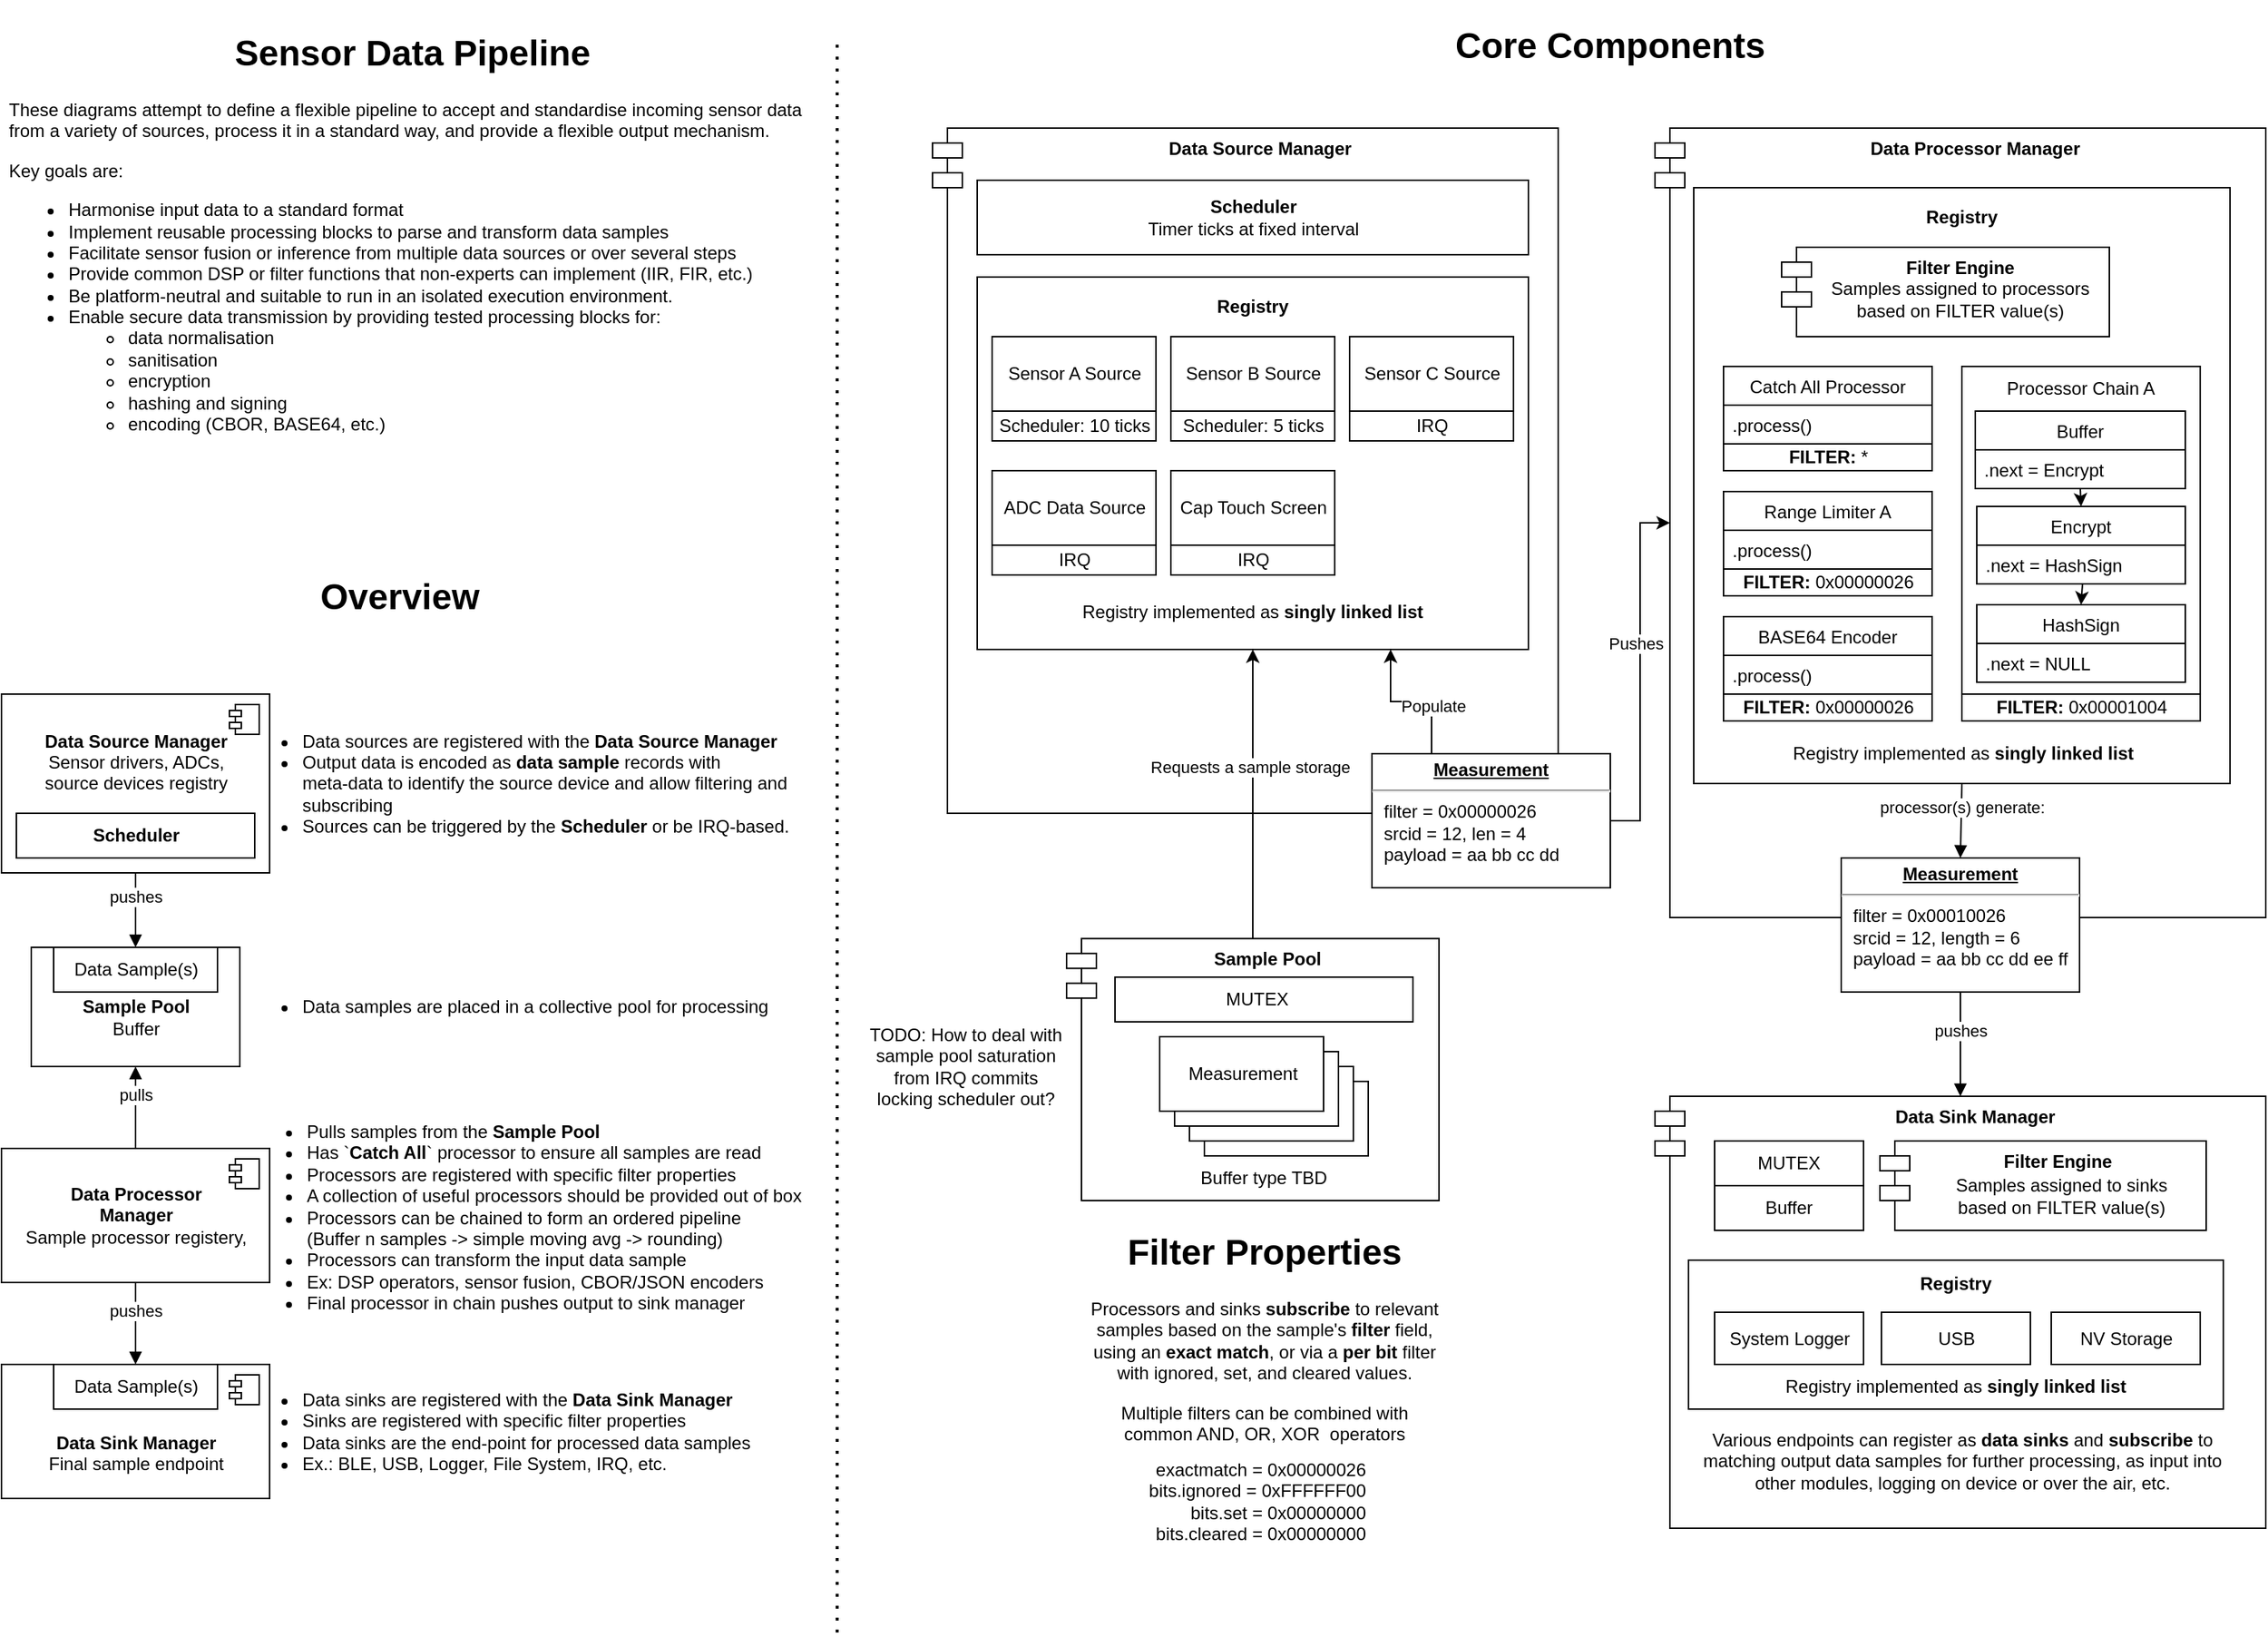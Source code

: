 <mxfile version="20.3.0" type="device"><diagram id="4iJOoljrmCHLX2gZnhEI" name="Page-1"><mxGraphModel dx="1926" dy="1254" grid="1" gridSize="10" guides="1" tooltips="1" connect="1" arrows="1" fold="1" page="1" pageScale="1" pageWidth="1600" pageHeight="1200" math="0" shadow="0"><root><mxCell id="0"/><mxCell id="1" parent="0"/><mxCell id="2GHxHur7CWeycj2p0IML-1" value="&lt;h1 style=&quot;text-align: center&quot;&gt;Sensor Data Pipeline&lt;br&gt;&lt;/h1&gt;&lt;p&gt;&lt;span&gt;These diagrams attempt to define a flexible pipeline to accept and standardise incoming sensor data from a variety of sources, process it in a standard way, and provide a flexible output mechanism.&lt;/span&gt;&lt;br&gt;&lt;/p&gt;&lt;p&gt;Key goals are:&lt;/p&gt;&lt;p&gt;&lt;/p&gt;&lt;ul&gt;&lt;li&gt;Harmonise input data to a standard format&lt;/li&gt;&lt;li&gt;Implement reusable processing blocks to parse and transform data samples&lt;/li&gt;&lt;li&gt;Facilitate sensor fusion or inference from multiple data sources or over several steps&lt;/li&gt;&lt;li&gt;Provide common DSP or filter functions that non-experts can implement (IIR, FIR, etc.)&lt;/li&gt;&lt;li&gt;Be platform-neutral and suitable to run in an isolated execution environment.&lt;/li&gt;&lt;li&gt;Enable secure data transmission by providing tested processing blocks for:&lt;/li&gt;&lt;ul&gt;&lt;li&gt;data normalisation&lt;/li&gt;&lt;li&gt;sanitisation&lt;/li&gt;&lt;li&gt;encryption&lt;/li&gt;&lt;li&gt;hashing and signing&lt;/li&gt;&lt;li&gt;encoding (CBOR, BASE64, etc.)&lt;/li&gt;&lt;/ul&gt;&lt;/ul&gt;" style="text;html=1;strokeColor=none;fillColor=none;spacing=5;spacingTop=-20;whiteSpace=wrap;overflow=hidden;rounded=0;" parent="1" vertex="1"><mxGeometry x="40" y="40" width="550" height="310" as="geometry"/></mxCell><mxCell id="2GHxHur7CWeycj2p0IML-4" value="&lt;div&gt;&lt;b&gt;Data Source Manager&lt;br&gt;&lt;/b&gt;&lt;/div&gt;&lt;div&gt;&lt;font style=&quot;font-size: 12px&quot;&gt;Sensor drivers, ADCs,&lt;br&gt;source devices&lt;/font&gt; registry&lt;br&gt;&lt;br&gt;&lt;br&gt;&lt;/div&gt;" style="html=1;dropTarget=0;" parent="1" vertex="1"><mxGeometry x="40" y="490" width="180" height="120" as="geometry"/></mxCell><mxCell id="2GHxHur7CWeycj2p0IML-5" value="" style="shape=module;jettyWidth=8;jettyHeight=4;" parent="2GHxHur7CWeycj2p0IML-4" vertex="1"><mxGeometry x="1" width="20" height="20" relative="1" as="geometry"><mxPoint x="-27" y="7" as="offset"/></mxGeometry></mxCell><mxCell id="2GHxHur7CWeycj2p0IML-6" value="&lt;div&gt;&lt;b&gt;Data Processor&lt;br&gt;Manager&lt;br&gt;&lt;/b&gt;&lt;/div&gt;&lt;div&gt;Sample processor registery,&lt;br&gt;&lt;/div&gt;" style="html=1;dropTarget=0;" parent="1" vertex="1"><mxGeometry x="40" y="795" width="180" height="90" as="geometry"/></mxCell><mxCell id="2GHxHur7CWeycj2p0IML-7" value="" style="shape=module;jettyWidth=8;jettyHeight=4;" parent="2GHxHur7CWeycj2p0IML-6" vertex="1"><mxGeometry x="1" width="20" height="20" relative="1" as="geometry"><mxPoint x="-27" y="7" as="offset"/></mxGeometry></mxCell><mxCell id="2GHxHur7CWeycj2p0IML-8" value="&lt;div&gt;&lt;b&gt;&lt;br&gt;&lt;br&gt;Data Sink Manager&lt;br&gt;&lt;/b&gt;&lt;/div&gt;&lt;div&gt;Final sample endpoint&lt;br&gt;&lt;/div&gt;" style="html=1;dropTarget=0;" parent="1" vertex="1"><mxGeometry x="40" y="940" width="180" height="90" as="geometry"/></mxCell><mxCell id="2GHxHur7CWeycj2p0IML-9" value="" style="shape=module;jettyWidth=8;jettyHeight=4;" parent="2GHxHur7CWeycj2p0IML-8" vertex="1"><mxGeometry x="1" width="20" height="20" relative="1" as="geometry"><mxPoint x="-27" y="7" as="offset"/></mxGeometry></mxCell><mxCell id="2GHxHur7CWeycj2p0IML-20" value="&lt;br&gt;&lt;div&gt;&lt;b&gt;Sample Pool&lt;/b&gt;&lt;/div&gt;Buffer" style="html=1;" parent="1" vertex="1"><mxGeometry x="60" y="660" width="140" height="80" as="geometry"/></mxCell><mxCell id="2GHxHur7CWeycj2p0IML-24" value="Data Sample(s)" style="html=1;" parent="1" vertex="1"><mxGeometry x="75" y="660" width="110" height="30" as="geometry"/></mxCell><mxCell id="2GHxHur7CWeycj2p0IML-25" value="pushes" style="html=1;verticalAlign=bottom;endArrow=block;exitX=0.5;exitY=1;exitDx=0;exitDy=0;entryX=0.5;entryY=0;entryDx=0;entryDy=0;" parent="1" source="2GHxHur7CWeycj2p0IML-4" target="2GHxHur7CWeycj2p0IML-24" edge="1"><mxGeometry width="80" relative="1" as="geometry"><mxPoint x="310" y="620" as="sourcePoint"/><mxPoint x="340" y="680" as="targetPoint"/></mxGeometry></mxCell><mxCell id="2GHxHur7CWeycj2p0IML-26" value="pulls" style="html=1;verticalAlign=bottom;endArrow=block;exitX=0.5;exitY=0;exitDx=0;exitDy=0;entryX=0.5;entryY=1;entryDx=0;entryDy=0;" parent="1" source="2GHxHur7CWeycj2p0IML-6" target="2GHxHur7CWeycj2p0IML-20" edge="1"><mxGeometry width="80" relative="1" as="geometry"><mxPoint x="750" y="980" as="sourcePoint"/><mxPoint x="830" y="980" as="targetPoint"/></mxGeometry></mxCell><mxCell id="2GHxHur7CWeycj2p0IML-27" value="Data Sample(s)" style="html=1;" parent="1" vertex="1"><mxGeometry x="75" y="940" width="110" height="30" as="geometry"/></mxCell><mxCell id="2GHxHur7CWeycj2p0IML-28" value="pushes" style="html=1;verticalAlign=bottom;endArrow=block;exitX=0.5;exitY=1;exitDx=0;exitDy=0;entryX=0.5;entryY=0;entryDx=0;entryDy=0;" parent="1" source="2GHxHur7CWeycj2p0IML-6" target="2GHxHur7CWeycj2p0IML-27" edge="1"><mxGeometry width="80" relative="1" as="geometry"><mxPoint x="750" y="980" as="sourcePoint"/><mxPoint x="830" y="980" as="targetPoint"/></mxGeometry></mxCell><mxCell id="2GHxHur7CWeycj2p0IML-31" value="&lt;ul&gt;&lt;li&gt;Pulls samples from the &lt;b&gt;Sample Pool&lt;/b&gt;&lt;/li&gt;&lt;li&gt;Has `&lt;b&gt;Catch All&lt;/b&gt;` processor to ensure all samples are read&lt;br&gt;&lt;b&gt;&lt;/b&gt;&lt;/li&gt;&lt;li&gt;Processors are registered with specific filter properties&lt;/li&gt;&lt;li&gt;A collection of useful processors should be provided out of box&lt;br&gt;&lt;/li&gt;&lt;li&gt;Processors can be chained to form an ordered pipeline&lt;br&gt;(Buffer n samples -&amp;gt; simple moving avg -&amp;gt; rounding)&lt;/li&gt;&lt;li&gt;Processors can transform the input data sample&lt;/li&gt;&lt;li&gt;Ex: DSP operators, sensor fusion, CBOR/JSON encoders&lt;/li&gt;&lt;li&gt;Final processor in chain pushes output to sink manager&lt;/li&gt;&lt;/ul&gt;" style="text;html=1;strokeColor=none;fillColor=none;spacing=5;spacingTop=-20;whiteSpace=wrap;overflow=hidden;rounded=0;" parent="1" vertex="1"><mxGeometry x="200" y="775" width="390" height="135" as="geometry"/></mxCell><mxCell id="2GHxHur7CWeycj2p0IML-32" value="&lt;div align=&quot;left&quot;&gt;&lt;ul&gt;&lt;li&gt;Data sources are registered with the &lt;b&gt;Data Source Manager&lt;/b&gt;&lt;/li&gt;&lt;li&gt;Output data is encoded as &lt;b&gt;data sample&lt;/b&gt; records with&lt;br&gt;meta-data to identify the source device and allow filtering and subscribing&lt;/li&gt;&lt;li&gt;Sources can be triggered by the &lt;b&gt;Scheduler&lt;/b&gt; or be IRQ-based.&lt;br&gt;&lt;/li&gt;&lt;/ul&gt;&lt;/div&gt;" style="text;html=1;strokeColor=none;fillColor=none;align=left;verticalAlign=middle;whiteSpace=wrap;rounded=0;" parent="1" vertex="1"><mxGeometry x="200" y="490" width="400" height="120" as="geometry"/></mxCell><mxCell id="2GHxHur7CWeycj2p0IML-33" value="&lt;div align=&quot;left&quot;&gt;&lt;ul&gt;&lt;li&gt;Data samples are placed in a collective pool for processing&lt;br&gt;&lt;/li&gt;&lt;/ul&gt;&lt;/div&gt;" style="text;html=1;strokeColor=none;fillColor=none;align=left;verticalAlign=middle;whiteSpace=wrap;rounded=0;" parent="1" vertex="1"><mxGeometry x="200" y="660" width="380" height="80" as="geometry"/></mxCell><mxCell id="2GHxHur7CWeycj2p0IML-34" value="&lt;ul&gt;&lt;li&gt;Data sinks are registered with the &lt;b&gt;Data Sink Manager&lt;/b&gt;&lt;/li&gt;&lt;li&gt;Sinks are registered with specific filter properties&lt;/li&gt;&lt;li&gt;Data sinks are the end-point for processed data samples&lt;/li&gt;&lt;li&gt;Ex.: BLE, USB, Logger, File System, IRQ, etc.&lt;br&gt;&lt;/li&gt;&lt;/ul&gt;" style="text;html=1;strokeColor=none;fillColor=none;align=left;verticalAlign=middle;whiteSpace=wrap;rounded=0;" parent="1" vertex="1"><mxGeometry x="200" y="940" width="400" height="90" as="geometry"/></mxCell><mxCell id="2GHxHur7CWeycj2p0IML-35" value="" style="endArrow=none;dashed=1;html=1;dashPattern=1 3;strokeWidth=2;" parent="1" edge="1"><mxGeometry width="50" height="50" relative="1" as="geometry"><mxPoint x="601" y="1120" as="sourcePoint"/><mxPoint x="601" y="50" as="targetPoint"/></mxGeometry></mxCell><mxCell id="2GHxHur7CWeycj2p0IML-36" value="Data Source Manager" style="shape=module;align=left;spacingLeft=20;align=center;verticalAlign=top;fontStyle=1" parent="1" vertex="1"><mxGeometry x="665" y="110" width="420" height="460" as="geometry"/></mxCell><mxCell id="2GHxHur7CWeycj2p0IML-49" value="&lt;b&gt;Scheduler&lt;/b&gt;&lt;br&gt;&lt;div align=&quot;center&quot;&gt;Timer ticks at fixed interval&lt;br&gt;&lt;/div&gt;" style="html=1;align=center;" parent="1" vertex="1"><mxGeometry x="695" y="145" width="370" height="50" as="geometry"/></mxCell><mxCell id="2GHxHur7CWeycj2p0IML-54" value="&lt;div align=&quot;center&quot;&gt;&lt;b&gt;Scheduler&lt;/b&gt;&lt;/div&gt;" style="html=1;align=center;" parent="1" vertex="1"><mxGeometry x="50" y="570" width="160" height="30" as="geometry"/></mxCell><mxCell id="EKdh2JeHr9Rg7Zsphcb6-4" style="edgeStyle=orthogonalEdgeStyle;rounded=0;orthogonalLoop=1;jettySize=auto;html=1;exitX=0.25;exitY=0;exitDx=0;exitDy=0;entryX=0.75;entryY=1;entryDx=0;entryDy=0;" edge="1" parent="1" source="2GHxHur7CWeycj2p0IML-64" target="2GHxHur7CWeycj2p0IML-69"><mxGeometry relative="1" as="geometry"/></mxCell><mxCell id="EKdh2JeHr9Rg7Zsphcb6-5" value="Populate" style="edgeLabel;html=1;align=center;verticalAlign=middle;resizable=0;points=[];" vertex="1" connectable="0" parent="EKdh2JeHr9Rg7Zsphcb6-4"><mxGeometry x="-0.331" y="-1" relative="1" as="geometry"><mxPoint as="offset"/></mxGeometry></mxCell><mxCell id="EKdh2JeHr9Rg7Zsphcb6-6" style="edgeStyle=orthogonalEdgeStyle;rounded=0;orthogonalLoop=1;jettySize=auto;html=1;exitX=1;exitY=0.5;exitDx=0;exitDy=0;entryX=0;entryY=0.5;entryDx=10;entryDy=0;entryPerimeter=0;" edge="1" parent="1" source="2GHxHur7CWeycj2p0IML-64" target="2GHxHur7CWeycj2p0IML-79"><mxGeometry relative="1" as="geometry"><Array as="points"><mxPoint x="1140" y="575"/><mxPoint x="1140" y="375"/></Array></mxGeometry></mxCell><mxCell id="EKdh2JeHr9Rg7Zsphcb6-7" value="Pushes" style="edgeLabel;html=1;align=center;verticalAlign=middle;resizable=0;points=[];" vertex="1" connectable="0" parent="EKdh2JeHr9Rg7Zsphcb6-6"><mxGeometry x="0.158" y="3" relative="1" as="geometry"><mxPoint as="offset"/></mxGeometry></mxCell><mxCell id="2GHxHur7CWeycj2p0IML-64" value="&lt;p style=&quot;margin: 0px ; margin-top: 4px ; text-align: center ; text-decoration: underline&quot;&gt;&lt;b&gt;Measurement&lt;br&gt;&lt;/b&gt;&lt;/p&gt;&lt;hr&gt;&lt;p style=&quot;margin: 0px ; margin-left: 8px&quot;&gt;filter = 0x00000026&lt;br&gt;srcid = 12, len = 4&lt;br&gt;payload = aa bb cc dd&lt;br&gt;&lt;/p&gt;" style="verticalAlign=top;align=left;overflow=fill;fontSize=12;fontFamily=Helvetica;html=1;" parent="1" vertex="1"><mxGeometry x="960" y="530" width="160" height="90" as="geometry"/></mxCell><mxCell id="2GHxHur7CWeycj2p0IML-69" value="" style="html=1;align=left;" parent="1" vertex="1"><mxGeometry x="695" y="210" width="370" height="250" as="geometry"/></mxCell><mxCell id="2GHxHur7CWeycj2p0IML-41" value="&lt;div align=&quot;center&quot;&gt;Sensor A Source&lt;/div&gt;" style="html=1;align=center;" parent="1" vertex="1"><mxGeometry x="705" y="250" width="110" height="50" as="geometry"/></mxCell><mxCell id="2GHxHur7CWeycj2p0IML-42" value="&lt;div align=&quot;center&quot;&gt;ADC Data Source&lt;/div&gt;" style="html=1;align=center;" parent="1" vertex="1"><mxGeometry x="705" y="340" width="110" height="50" as="geometry"/></mxCell><mxCell id="2GHxHur7CWeycj2p0IML-43" value="Cap Touch Screen" style="html=1;align=center;" parent="1" vertex="1"><mxGeometry x="825" y="340" width="110" height="50" as="geometry"/></mxCell><mxCell id="2GHxHur7CWeycj2p0IML-45" value="&lt;div align=&quot;center&quot;&gt;IRQ&lt;/div&gt;" style="html=1;align=center;" parent="1" vertex="1"><mxGeometry x="705" y="390" width="110" height="20" as="geometry"/></mxCell><mxCell id="2GHxHur7CWeycj2p0IML-46" value="&lt;div align=&quot;center&quot;&gt;Scheduler: 10 ticks&lt;/div&gt;" style="html=1;align=center;" parent="1" vertex="1"><mxGeometry x="705" y="300" width="110" height="20" as="geometry"/></mxCell><mxCell id="2GHxHur7CWeycj2p0IML-47" value="&lt;div align=&quot;center&quot;&gt;IRQ&lt;/div&gt;" style="html=1;align=center;" parent="1" vertex="1"><mxGeometry x="825" y="390" width="110" height="20" as="geometry"/></mxCell><mxCell id="2GHxHur7CWeycj2p0IML-55" value="&lt;div align=&quot;center&quot;&gt;Sensor B Source&lt;br&gt;&lt;/div&gt;" style="html=1;align=center;" parent="1" vertex="1"><mxGeometry x="825" y="250" width="110" height="50" as="geometry"/></mxCell><mxCell id="2GHxHur7CWeycj2p0IML-56" value="&lt;div align=&quot;center&quot;&gt;Scheduler: 5 ticks&lt;br&gt;&lt;/div&gt;" style="html=1;align=center;" parent="1" vertex="1"><mxGeometry x="825" y="300" width="110" height="20" as="geometry"/></mxCell><mxCell id="2GHxHur7CWeycj2p0IML-57" value="Sensor C Source" style="html=1;align=center;" parent="1" vertex="1"><mxGeometry x="945" y="250" width="110" height="50" as="geometry"/></mxCell><mxCell id="2GHxHur7CWeycj2p0IML-58" value="IRQ" style="html=1;align=center;" parent="1" vertex="1"><mxGeometry x="945" y="300" width="110" height="20" as="geometry"/></mxCell><mxCell id="2GHxHur7CWeycj2p0IML-70" value="&lt;b&gt;Registry&lt;/b&gt;" style="text;html=1;strokeColor=none;fillColor=none;align=center;verticalAlign=middle;whiteSpace=wrap;rounded=0;" parent="1" vertex="1"><mxGeometry x="705" y="220" width="350" height="20" as="geometry"/></mxCell><mxCell id="2GHxHur7CWeycj2p0IML-52" value="&lt;div align=&quot;center&quot;&gt;Registry implemented as &lt;b&gt;singly linked list&lt;br&gt;&lt;/b&gt;&lt;/div&gt;" style="text;html=1;strokeColor=none;fillColor=none;align=center;verticalAlign=middle;whiteSpace=wrap;rounded=0;" parent="1" vertex="1"><mxGeometry x="705" y="420" width="350" height="30" as="geometry"/></mxCell><mxCell id="EKdh2JeHr9Rg7Zsphcb6-1" style="edgeStyle=orthogonalEdgeStyle;rounded=0;orthogonalLoop=1;jettySize=auto;html=1;exitX=0.5;exitY=0;exitDx=0;exitDy=0;entryX=0.5;entryY=1;entryDx=0;entryDy=0;" edge="1" parent="1" source="2GHxHur7CWeycj2p0IML-72" target="2GHxHur7CWeycj2p0IML-69"><mxGeometry relative="1" as="geometry"/></mxCell><mxCell id="EKdh2JeHr9Rg7Zsphcb6-2" value="Requests a sample storage" style="edgeLabel;html=1;align=center;verticalAlign=middle;resizable=0;points=[];" vertex="1" connectable="0" parent="EKdh2JeHr9Rg7Zsphcb6-1"><mxGeometry x="0.188" y="2" relative="1" as="geometry"><mxPoint as="offset"/></mxGeometry></mxCell><mxCell id="2GHxHur7CWeycj2p0IML-72" value="Sample Pool" style="shape=module;align=left;spacingLeft=20;align=center;verticalAlign=top;fontStyle=1" parent="1" vertex="1"><mxGeometry x="755" y="654.13" width="250" height="175.87" as="geometry"/></mxCell><mxCell id="2GHxHur7CWeycj2p0IML-73" value="Buffer type TBD" style="text;html=1;strokeColor=none;fillColor=none;align=center;verticalAlign=middle;whiteSpace=wrap;rounded=0;" parent="1" vertex="1"><mxGeometry x="800" y="805" width="175" height="20" as="geometry"/></mxCell><mxCell id="2GHxHur7CWeycj2p0IML-75" value="Data Sample" style="html=1;align=center;" parent="1" vertex="1"><mxGeometry x="847.5" y="750" width="110" height="50" as="geometry"/></mxCell><mxCell id="2GHxHur7CWeycj2p0IML-76" value="Data Sample" style="html=1;align=center;" parent="1" vertex="1"><mxGeometry x="837.5" y="740" width="110" height="50" as="geometry"/></mxCell><mxCell id="2GHxHur7CWeycj2p0IML-77" value="Data Sample" style="html=1;align=center;" parent="1" vertex="1"><mxGeometry x="827.5" y="730" width="110" height="50" as="geometry"/></mxCell><mxCell id="2GHxHur7CWeycj2p0IML-78" value="Measurement" style="html=1;align=center;" parent="1" vertex="1"><mxGeometry x="817.5" y="720" width="110" height="50" as="geometry"/></mxCell><mxCell id="2GHxHur7CWeycj2p0IML-79" value="Data Processor Manager" style="shape=module;align=left;spacingLeft=20;align=center;verticalAlign=top;fontStyle=1" parent="1" vertex="1"><mxGeometry x="1150" y="110" width="410" height="530" as="geometry"/></mxCell><mxCell id="2GHxHur7CWeycj2p0IML-80" value="" style="html=1;align=center;" parent="1" vertex="1"><mxGeometry x="1176" y="150" width="360" height="400" as="geometry"/></mxCell><mxCell id="2GHxHur7CWeycj2p0IML-81" value="Range Limiter A" style="swimlane;fontStyle=0;childLayout=stackLayout;horizontal=1;startSize=26;fillColor=none;horizontalStack=0;resizeParent=1;resizeParentMax=0;resizeLast=0;collapsible=1;marginBottom=0;align=center;" parent="1" vertex="1"><mxGeometry x="1196" y="354" width="140" height="52" as="geometry"><mxRectangle x="1150" y="120" width="150" height="26" as="alternateBounds"/></mxGeometry></mxCell><mxCell id="2GHxHur7CWeycj2p0IML-83" value=".process()" style="text;strokeColor=none;fillColor=none;align=left;verticalAlign=top;spacingLeft=4;spacingRight=4;overflow=hidden;rotatable=0;points=[[0,0.5],[1,0.5]];portConstraint=eastwest;" parent="2GHxHur7CWeycj2p0IML-81" vertex="1"><mxGeometry y="26" width="140" height="26" as="geometry"/></mxCell><mxCell id="2GHxHur7CWeycj2p0IML-105" value="&lt;p style=&quot;margin: 0px ; margin-top: 4px ; text-align: center ; text-decoration: underline&quot;&gt;&lt;b&gt;Measurement&lt;br&gt;&lt;/b&gt;&lt;/p&gt;&lt;hr&gt;&lt;p style=&quot;margin: 0px ; margin-left: 8px&quot;&gt;filter = 0x00010026&lt;br&gt;srcid = 12, length = 6&lt;br&gt;payload = aa bb cc dd ee ff&lt;br&gt;&lt;/p&gt;" style="verticalAlign=top;align=left;overflow=fill;fontSize=12;fontFamily=Helvetica;html=1;" parent="1" vertex="1"><mxGeometry x="1275" y="600" width="160" height="90" as="geometry"/></mxCell><mxCell id="2GHxHur7CWeycj2p0IML-117" value="&lt;div align=&quot;center&quot;&gt;Registry implemented as &lt;b&gt;singly linked list&lt;br&gt;&lt;/b&gt;&lt;/div&gt;" style="text;html=1;strokeColor=none;fillColor=none;align=center;verticalAlign=middle;whiteSpace=wrap;rounded=0;" parent="1" vertex="1"><mxGeometry x="1181.5" y="515" width="350" height="30" as="geometry"/></mxCell><mxCell id="2GHxHur7CWeycj2p0IML-131" value="BASE64 Encoder" style="swimlane;fontStyle=0;childLayout=stackLayout;horizontal=1;startSize=26;fillColor=none;horizontalStack=0;resizeParent=1;resizeParentMax=0;resizeLast=0;collapsible=1;marginBottom=0;align=center;" parent="1" vertex="1"><mxGeometry x="1196" y="438" width="140" height="52" as="geometry"><mxRectangle x="1150" y="120" width="150" height="26" as="alternateBounds"/></mxGeometry></mxCell><mxCell id="2GHxHur7CWeycj2p0IML-132" value=".process()" style="text;strokeColor=none;fillColor=none;align=left;verticalAlign=top;spacingLeft=4;spacingRight=4;overflow=hidden;rotatable=0;points=[[0,0.5],[1,0.5]];portConstraint=eastwest;" parent="2GHxHur7CWeycj2p0IML-131" vertex="1"><mxGeometry y="26" width="140" height="26" as="geometry"/></mxCell><mxCell id="2GHxHur7CWeycj2p0IML-134" value="Data Sink Manager" style="shape=module;align=left;spacingLeft=20;align=center;verticalAlign=top;fontStyle=1" parent="1" vertex="1"><mxGeometry x="1150" y="760" width="410" height="290" as="geometry"/></mxCell><mxCell id="2GHxHur7CWeycj2p0IML-135" value="pushes" style="html=1;verticalAlign=bottom;endArrow=block;exitX=0.5;exitY=1;exitDx=0;exitDy=0;entryX=0.5;entryY=0;entryDx=0;entryDy=0;" parent="1" source="2GHxHur7CWeycj2p0IML-105" target="2GHxHur7CWeycj2p0IML-134" edge="1"><mxGeometry width="80" relative="1" as="geometry"><mxPoint x="890" y="620" as="sourcePoint"/><mxPoint x="890" y="680" as="targetPoint"/></mxGeometry></mxCell><mxCell id="2GHxHur7CWeycj2p0IML-136" value="" style="html=1;align=left;" parent="1" vertex="1"><mxGeometry x="1172.5" y="870" width="359" height="100" as="geometry"/></mxCell><mxCell id="2GHxHur7CWeycj2p0IML-137" value="&lt;div align=&quot;center&quot;&gt;Registry implemented as &lt;b&gt;singly linked list&lt;br&gt;&lt;/b&gt;&lt;/div&gt;" style="text;html=1;strokeColor=none;fillColor=none;align=center;verticalAlign=middle;whiteSpace=wrap;rounded=0;" parent="1" vertex="1"><mxGeometry x="1177" y="940" width="350" height="30" as="geometry"/></mxCell><mxCell id="2GHxHur7CWeycj2p0IML-138" value="&lt;b&gt;Registry&lt;/b&gt;" style="text;html=1;strokeColor=none;fillColor=none;align=center;verticalAlign=middle;whiteSpace=wrap;rounded=0;" parent="1" vertex="1"><mxGeometry x="1177" y="876" width="350" height="20" as="geometry"/></mxCell><mxCell id="2GHxHur7CWeycj2p0IML-139" value="&lt;b&gt;Registry&lt;/b&gt;" style="text;html=1;strokeColor=none;fillColor=none;align=center;verticalAlign=middle;whiteSpace=wrap;rounded=0;" parent="1" vertex="1"><mxGeometry x="1181" y="160" width="350" height="20" as="geometry"/></mxCell><mxCell id="2GHxHur7CWeycj2p0IML-140" value="System Logger" style="html=1;align=center;" parent="1" vertex="1"><mxGeometry x="1190" y="905" width="100" height="35" as="geometry"/></mxCell><mxCell id="2GHxHur7CWeycj2p0IML-141" value="USB" style="html=1;align=center;" parent="1" vertex="1"><mxGeometry x="1302" y="905" width="100" height="35" as="geometry"/></mxCell><mxCell id="2GHxHur7CWeycj2p0IML-142" value="NV Storage" style="html=1;align=center;" parent="1" vertex="1"><mxGeometry x="1416" y="905" width="100" height="35" as="geometry"/></mxCell><mxCell id="2GHxHur7CWeycj2p0IML-143" value="Various endpoints can register as &lt;b&gt;data sinks&lt;/b&gt; and &lt;b&gt;subscribe&lt;/b&gt; to matching output data samples for further processing, as input into other modules, logging on device or over the air, etc." style="text;html=1;strokeColor=none;fillColor=none;align=center;verticalAlign=middle;whiteSpace=wrap;rounded=0;" parent="1" vertex="1"><mxGeometry x="1177" y="970" width="359" height="70" as="geometry"/></mxCell><mxCell id="2GHxHur7CWeycj2p0IML-144" value="" style="rounded=0;whiteSpace=wrap;html=1;align=center;" parent="1" vertex="1"><mxGeometry x="1356" y="270" width="160" height="220" as="geometry"/></mxCell><mxCell id="2GHxHur7CWeycj2p0IML-145" value="Processor Chain A" style="text;html=1;strokeColor=none;fillColor=none;align=center;verticalAlign=middle;whiteSpace=wrap;rounded=0;" parent="1" vertex="1"><mxGeometry x="1356" y="275" width="160" height="20" as="geometry"/></mxCell><mxCell id="2GHxHur7CWeycj2p0IML-149" value="Buffer" style="swimlane;fontStyle=0;childLayout=stackLayout;horizontal=1;startSize=26;fillColor=none;horizontalStack=0;resizeParent=1;resizeParentMax=0;resizeLast=0;collapsible=1;marginBottom=0;align=center;" parent="1" vertex="1"><mxGeometry x="1365" y="300" width="141" height="52" as="geometry"/></mxCell><mxCell id="2GHxHur7CWeycj2p0IML-152" value=".next = Encrypt" style="text;strokeColor=none;fillColor=none;align=left;verticalAlign=top;spacingLeft=4;spacingRight=4;overflow=hidden;rotatable=0;points=[[0,0.5],[1,0.5]];portConstraint=eastwest;" parent="2GHxHur7CWeycj2p0IML-149" vertex="1"><mxGeometry y="26" width="141" height="26" as="geometry"/></mxCell><mxCell id="2GHxHur7CWeycj2p0IML-153" value="Encrypt" style="swimlane;fontStyle=0;childLayout=stackLayout;horizontal=1;startSize=26;fillColor=none;horizontalStack=0;resizeParent=1;resizeParentMax=0;resizeLast=0;collapsible=1;marginBottom=0;align=center;" parent="1" vertex="1"><mxGeometry x="1366" y="364" width="140" height="52" as="geometry"/></mxCell><mxCell id="2GHxHur7CWeycj2p0IML-154" value=".next = HashSign" style="text;strokeColor=none;fillColor=none;align=left;verticalAlign=top;spacingLeft=4;spacingRight=4;overflow=hidden;rotatable=0;points=[[0,0.5],[1,0.5]];portConstraint=eastwest;" parent="2GHxHur7CWeycj2p0IML-153" vertex="1"><mxGeometry y="26" width="140" height="26" as="geometry"/></mxCell><mxCell id="2GHxHur7CWeycj2p0IML-157" value="" style="endArrow=classic;html=1;entryX=0.5;entryY=0;entryDx=0;entryDy=0;exitX=0.5;exitY=1;exitDx=0;exitDy=0;" parent="1" source="2GHxHur7CWeycj2p0IML-149" target="2GHxHur7CWeycj2p0IML-153" edge="1"><mxGeometry width="50" height="50" relative="1" as="geometry"><mxPoint x="775" y="700" as="sourcePoint"/><mxPoint x="825" y="650" as="targetPoint"/></mxGeometry></mxCell><mxCell id="2GHxHur7CWeycj2p0IML-158" value="HashSign" style="swimlane;fontStyle=0;childLayout=stackLayout;horizontal=1;startSize=26;fillColor=none;horizontalStack=0;resizeParent=1;resizeParentMax=0;resizeLast=0;collapsible=1;marginBottom=0;align=center;" parent="1" vertex="1"><mxGeometry x="1366" y="430" width="140" height="52" as="geometry"/></mxCell><mxCell id="2GHxHur7CWeycj2p0IML-159" value=".next = NULL" style="text;strokeColor=none;fillColor=none;align=left;verticalAlign=top;spacingLeft=4;spacingRight=4;overflow=hidden;rotatable=0;points=[[0,0.5],[1,0.5]];portConstraint=eastwest;" parent="2GHxHur7CWeycj2p0IML-158" vertex="1"><mxGeometry y="26" width="140" height="26" as="geometry"/></mxCell><mxCell id="2GHxHur7CWeycj2p0IML-160" value="&lt;b&gt;FILTER: &lt;/b&gt;0x00001004" style="html=1;align=center;" parent="1" vertex="1"><mxGeometry x="1356" y="490" width="160" height="18" as="geometry"/></mxCell><mxCell id="2GHxHur7CWeycj2p0IML-161" value="" style="endArrow=classic;html=1;entryX=0.5;entryY=0;entryDx=0;entryDy=0;exitX=0.507;exitY=1;exitDx=0;exitDy=0;exitPerimeter=0;" parent="1" source="2GHxHur7CWeycj2p0IML-154" target="2GHxHur7CWeycj2p0IML-158" edge="1"><mxGeometry width="50" height="50" relative="1" as="geometry"><mxPoint x="775" y="700" as="sourcePoint"/><mxPoint x="825" y="650" as="targetPoint"/></mxGeometry></mxCell><mxCell id="2GHxHur7CWeycj2p0IML-164" value="processor(s) generate:" style="html=1;verticalAlign=bottom;endArrow=block;exitX=0.5;exitY=1;exitDx=0;exitDy=0;entryX=0.5;entryY=0;entryDx=0;entryDy=0;" parent="1" source="2GHxHur7CWeycj2p0IML-80" target="2GHxHur7CWeycj2p0IML-105" edge="1"><mxGeometry width="80" relative="1" as="geometry"><mxPoint x="765" y="680" as="sourcePoint"/><mxPoint x="845" y="680" as="targetPoint"/></mxGeometry></mxCell><mxCell id="2GHxHur7CWeycj2p0IML-133" value="&lt;b&gt;FILTER: &lt;/b&gt;0x00000026" style="html=1;align=center;" parent="1" vertex="1"><mxGeometry x="1196" y="490" width="140" height="18" as="geometry"/></mxCell><mxCell id="2GHxHur7CWeycj2p0IML-123" value="&lt;b&gt;FILTER: &lt;/b&gt;0x00000026" style="html=1;align=center;" parent="1" vertex="1"><mxGeometry x="1196" y="406" width="140" height="18" as="geometry"/></mxCell><mxCell id="2GHxHur7CWeycj2p0IML-168" value="Catch All Processor" style="swimlane;fontStyle=0;childLayout=stackLayout;horizontal=1;startSize=26;fillColor=none;horizontalStack=0;resizeParent=1;resizeParentMax=0;resizeLast=0;collapsible=1;marginBottom=0;align=center;" parent="1" vertex="1"><mxGeometry x="1196" y="270" width="140" height="52" as="geometry"/></mxCell><mxCell id="2GHxHur7CWeycj2p0IML-169" value=".process()" style="text;strokeColor=none;fillColor=none;align=left;verticalAlign=top;spacingLeft=4;spacingRight=4;overflow=hidden;rotatable=0;points=[[0,0.5],[1,0.5]];portConstraint=eastwest;" parent="2GHxHur7CWeycj2p0IML-168" vertex="1"><mxGeometry y="26" width="140" height="26" as="geometry"/></mxCell><mxCell id="2GHxHur7CWeycj2p0IML-172" value="&lt;b&gt;FILTER: &lt;/b&gt;*" style="html=1;align=center;" parent="1" vertex="1"><mxGeometry x="1196" y="322" width="140" height="18" as="geometry"/></mxCell><mxCell id="2GHxHur7CWeycj2p0IML-174" value="Filter Engine" style="shape=module;align=left;spacingLeft=20;align=center;verticalAlign=top;fontStyle=1" parent="1" vertex="1"><mxGeometry x="1235" y="190" width="220" height="60" as="geometry"/></mxCell><mxCell id="2GHxHur7CWeycj2p0IML-181" value="Samples assigned to processors based on FILTER value(s)" style="text;html=1;strokeColor=none;fillColor=none;align=center;verticalAlign=middle;whiteSpace=wrap;rounded=0;" parent="1" vertex="1"><mxGeometry x="1265" y="200" width="180" height="50" as="geometry"/></mxCell><mxCell id="2GHxHur7CWeycj2p0IML-184" value="Filter Engine" style="shape=module;align=left;spacingLeft=20;align=center;verticalAlign=top;fontStyle=1" parent="1" vertex="1"><mxGeometry x="1301" y="790" width="219" height="60" as="geometry"/></mxCell><mxCell id="2GHxHur7CWeycj2p0IML-185" value="Samples assigned to sinks based on FILTER value(s)" style="text;html=1;strokeColor=none;fillColor=none;align=center;verticalAlign=middle;whiteSpace=wrap;rounded=0;" parent="1" vertex="1"><mxGeometry x="1346" y="808.13" width="154" height="37" as="geometry"/></mxCell><mxCell id="2GHxHur7CWeycj2p0IML-179" value="&lt;div align=&quot;right&quot;&gt;exactmatch = 0x00000026&lt;/div&gt;&lt;div align=&quot;right&quot;&gt;&lt;span&gt;bits.ignored = 0xFFFFFF00&lt;/span&gt;&lt;br&gt;&lt;/div&gt;&lt;div align=&quot;right&quot;&gt;bits.set = 0x00000000&lt;br&gt;&lt;/div&gt;&lt;div align=&quot;right&quot;&gt;bits.cleared = 0x00000000&lt;br&gt;&lt;/div&gt;" style="text;html=1;strokeColor=none;fillColor=none;align=right;verticalAlign=middle;whiteSpace=wrap;rounded=0;" parent="1" vertex="1"><mxGeometry x="797.5" y="999" width="160" height="66" as="geometry"/></mxCell><mxCell id="2GHxHur7CWeycj2p0IML-189" value="&lt;h1&gt;Filter Properties&lt;br&gt;&lt;/h1&gt;&lt;p&gt;Processors and sinks &lt;b&gt;subscribe&lt;/b&gt; to relevant samples based on the sample's &lt;b&gt;filter&lt;/b&gt; field, using an &lt;b&gt;exact match&lt;/b&gt;, or via a &lt;b&gt;per bit&lt;/b&gt; filter with ignored, set, and cleared values.&lt;/p&gt;&lt;p&gt;Multiple filters can be combined with&lt;br&gt;common AND, OR, XOR&amp;nbsp; operators&lt;br&gt;&lt;/p&gt;" style="text;html=1;strokeColor=none;fillColor=none;spacing=5;spacingTop=-20;whiteSpace=wrap;overflow=hidden;rounded=0;align=center;" parent="1" vertex="1"><mxGeometry x="757.5" y="845" width="260" height="150" as="geometry"/></mxCell><mxCell id="xXRzBKdiquypAW_UtveK-2" value="&lt;h1&gt;Core Components&lt;/h1&gt;" style="text;html=1;strokeColor=none;fillColor=none;align=center;verticalAlign=middle;whiteSpace=wrap;rounded=0;" parent="1" vertex="1"><mxGeometry x="680" y="40" width="880" height="30" as="geometry"/></mxCell><mxCell id="xXRzBKdiquypAW_UtveK-6" value="&lt;h1&gt;Overview&lt;/h1&gt;" style="text;html=1;strokeColor=none;fillColor=none;align=center;verticalAlign=middle;whiteSpace=wrap;rounded=0;" parent="1" vertex="1"><mxGeometry x="45" y="410" width="525" height="30" as="geometry"/></mxCell><mxCell id="Ds6ySFiZjlv1ZN4803DY-1" value="" style="rounded=0;whiteSpace=wrap;html=1;" parent="1" vertex="1"><mxGeometry x="1190" y="820" width="100" height="30" as="geometry"/></mxCell><mxCell id="Ds6ySFiZjlv1ZN4803DY-2" value="Buffer" style="text;html=1;strokeColor=none;fillColor=none;align=center;verticalAlign=middle;whiteSpace=wrap;rounded=0;" parent="1" vertex="1"><mxGeometry x="1200" y="825" width="80" height="20" as="geometry"/></mxCell><mxCell id="Ds6ySFiZjlv1ZN4803DY-5" value="" style="rounded=0;whiteSpace=wrap;html=1;" parent="1" vertex="1"><mxGeometry x="787.5" y="680" width="200" height="30" as="geometry"/></mxCell><mxCell id="Ds6ySFiZjlv1ZN4803DY-4" value="MUTEX" style="text;html=1;strokeColor=none;fillColor=none;align=center;verticalAlign=middle;whiteSpace=wrap;rounded=0;" parent="1" vertex="1"><mxGeometry x="807.5" y="685" width="150" height="20" as="geometry"/></mxCell><mxCell id="Ds6ySFiZjlv1ZN4803DY-6" value="" style="rounded=0;whiteSpace=wrap;html=1;" parent="1" vertex="1"><mxGeometry x="1190" y="790" width="100" height="30" as="geometry"/></mxCell><mxCell id="Ds6ySFiZjlv1ZN4803DY-7" value="MUTEX" style="text;html=1;strokeColor=none;fillColor=none;align=center;verticalAlign=middle;whiteSpace=wrap;rounded=0;" parent="1" vertex="1"><mxGeometry x="1190" y="795" width="100" height="20" as="geometry"/></mxCell><mxCell id="Ds6ySFiZjlv1ZN4803DY-8" value="TODO: How to deal with sample pool saturation from IRQ commits locking scheduler out?" style="text;html=1;strokeColor=none;fillColor=none;align=center;verticalAlign=middle;whiteSpace=wrap;rounded=0;" parent="1" vertex="1"><mxGeometry x="620" y="705" width="135" height="70" as="geometry"/></mxCell></root></mxGraphModel></diagram></mxfile>